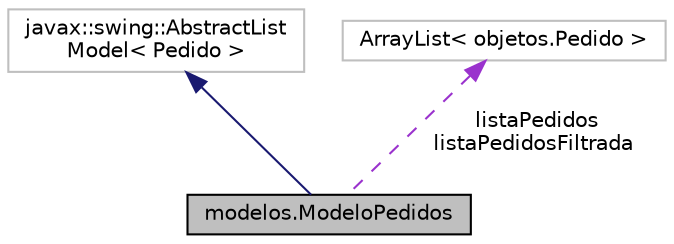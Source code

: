 digraph "modelos.ModeloPedidos"
{
  edge [fontname="Helvetica",fontsize="10",labelfontname="Helvetica",labelfontsize="10"];
  node [fontname="Helvetica",fontsize="10",shape=record];
  Node2 [label="modelos.ModeloPedidos",height=0.2,width=0.4,color="black", fillcolor="grey75", style="filled", fontcolor="black"];
  Node3 -> Node2 [dir="back",color="midnightblue",fontsize="10",style="solid",fontname="Helvetica"];
  Node3 [label="javax::swing::AbstractList\lModel\< Pedido \>",height=0.2,width=0.4,color="grey75", fillcolor="white", style="filled"];
  Node4 -> Node2 [dir="back",color="darkorchid3",fontsize="10",style="dashed",label=" listaPedidos\nlistaPedidosFiltrada" ,fontname="Helvetica"];
  Node4 [label="ArrayList\< objetos.Pedido \>",height=0.2,width=0.4,color="grey75", fillcolor="white", style="filled"];
}
